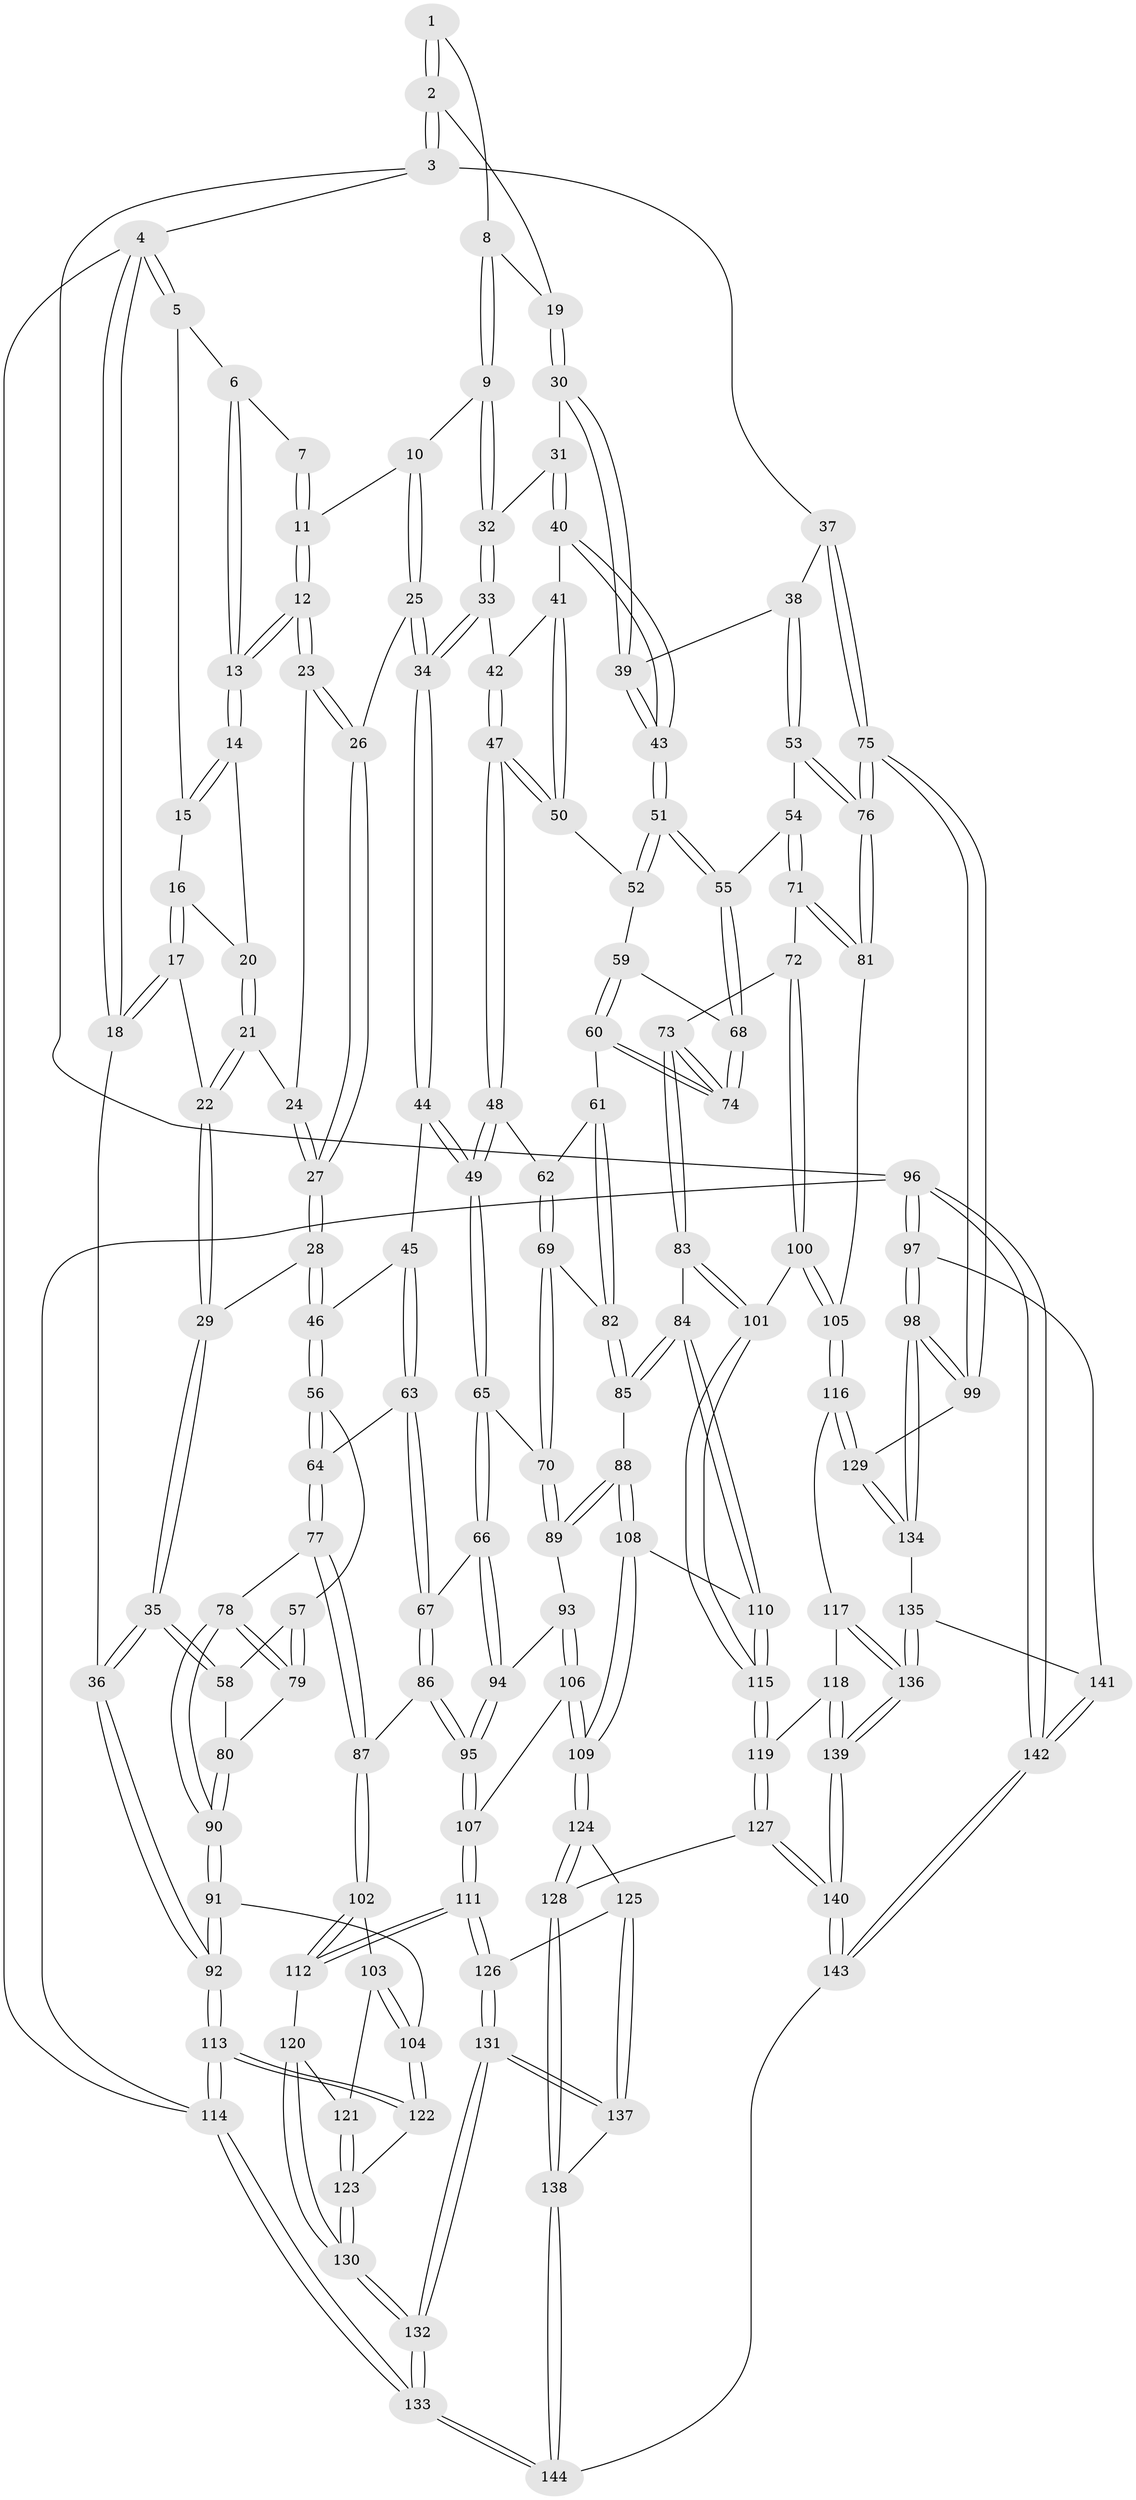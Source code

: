 // coarse degree distribution, {3: 0.13043478260869565, 6: 0.08695652173913043, 4: 0.391304347826087, 5: 0.391304347826087}
// Generated by graph-tools (version 1.1) at 2025/52/02/27/25 19:52:44]
// undirected, 144 vertices, 357 edges
graph export_dot {
graph [start="1"]
  node [color=gray90,style=filled];
  1 [pos="+0.6797750150953009+0"];
  2 [pos="+1+0"];
  3 [pos="+1+0"];
  4 [pos="+0+0"];
  5 [pos="+0+0"];
  6 [pos="+0.3752308476381702+0"];
  7 [pos="+0.4159182808512451+0"];
  8 [pos="+0.5987982889782852+0.0822234075302174"];
  9 [pos="+0.5715961392738677+0.1451524182605241"];
  10 [pos="+0.5099528082227935+0.10936253698960816"];
  11 [pos="+0.49018163688713695+0.09236698972392011"];
  12 [pos="+0.31256990488472436+0.15166448822248757"];
  13 [pos="+0.28640697648268987+0.10403502903792605"];
  14 [pos="+0.19789966826586042+0.09845709729678938"];
  15 [pos="+0.08066427978499084+0"];
  16 [pos="+0.07697023029899307+0.127746094380983"];
  17 [pos="+0.021615513400989463+0.18175766753712377"];
  18 [pos="+0+0.1790264249580344"];
  19 [pos="+0.8806105965452182+0.039314975895570516"];
  20 [pos="+0.18237988784011222+0.11059270716466922"];
  21 [pos="+0.14844367702808817+0.19053834801491548"];
  22 [pos="+0.053631732378167735+0.20159527328923257"];
  23 [pos="+0.3157237754358391+0.1800781774783946"];
  24 [pos="+0.16454604164086425+0.21554100093576894"];
  25 [pos="+0.37225944809233663+0.25552554905389957"];
  26 [pos="+0.31746318111727584+0.18622177269389142"];
  27 [pos="+0.16311367095155807+0.32665183017599314"];
  28 [pos="+0.15204479844141752+0.3474775475246964"];
  29 [pos="+0.14558820701890124+0.3458554504242731"];
  30 [pos="+0.833344477273361+0.1238934756100542"];
  31 [pos="+0.5964673027137215+0.18447227340002473"];
  32 [pos="+0.5884940911046846+0.1803390459661755"];
  33 [pos="+0.46983000530601887+0.2725181043488953"];
  34 [pos="+0.3812280651529132+0.2707430849702799"];
  35 [pos="+0+0.3943168018447393"];
  36 [pos="+0+0.3802352435070476"];
  37 [pos="+1+0"];
  38 [pos="+0.8882135921592453+0.31619096548557524"];
  39 [pos="+0.8305739175689991+0.2633033509206021"];
  40 [pos="+0.6373551001726545+0.28333037886115703"];
  41 [pos="+0.6126365413160488+0.3206718261787478"];
  42 [pos="+0.49900967332742474+0.3185130151816027"];
  43 [pos="+0.7432215060871459+0.3293545221938172"];
  44 [pos="+0.369855957675261+0.30602725129719094"];
  45 [pos="+0.182311427500064+0.3734881979814613"];
  46 [pos="+0.16316627859196103+0.3622069430354699"];
  47 [pos="+0.5220137957053055+0.40761925303003665"];
  48 [pos="+0.5068157102482143+0.4244984760062869"];
  49 [pos="+0.3804610612336678+0.41680862950790715"];
  50 [pos="+0.5906787930399887+0.39756408964838696"];
  51 [pos="+0.7332046273869881+0.4049035792893802"];
  52 [pos="+0.6018743593995506+0.4064725012401789"];
  53 [pos="+0.9592692163349958+0.41169805329730047"];
  54 [pos="+0.7487724268955829+0.4350783535223307"];
  55 [pos="+0.7421614440350988+0.4307715280877757"];
  56 [pos="+0.10424314141964719+0.4869469422522454"];
  57 [pos="+0.09173355463524994+0.4904175086650534"];
  58 [pos="+0.035157255125866385+0.48420097639387427"];
  59 [pos="+0.6102108104080982+0.4414568100390467"];
  60 [pos="+0.6112355485475005+0.5113056618231248"];
  61 [pos="+0.6094104984997426+0.5121000997507792"];
  62 [pos="+0.5091526054326505+0.4430568389885157"];
  63 [pos="+0.25926193994070174+0.4749605120779182"];
  64 [pos="+0.1542226565924352+0.5332441294859023"];
  65 [pos="+0.3442879960041916+0.4734122450327627"];
  66 [pos="+0.3151469717124114+0.49498497328799285"];
  67 [pos="+0.29239215124587636+0.4919793637870849"];
  68 [pos="+0.7036964649971479+0.4729019061694957"];
  69 [pos="+0.49808049813282396+0.517548304694381"];
  70 [pos="+0.4802979368358309+0.5357079200857905"];
  71 [pos="+0.8222444198543502+0.5611219118986233"];
  72 [pos="+0.7012185984541898+0.5804165914002055"];
  73 [pos="+0.6900542328816756+0.5751346577687546"];
  74 [pos="+0.6690813287099137+0.5266615058478081"];
  75 [pos="+1+0.529319540018925"];
  76 [pos="+1+0.5237121362161359"];
  77 [pos="+0.14350042149388215+0.5913153960075032"];
  78 [pos="+0.09357193175082591+0.5656758526088754"];
  79 [pos="+0.08084267169711211+0.5538841179614546"];
  80 [pos="+0.043823713475769174+0.5571979383080499"];
  81 [pos="+0.8469089285974659+0.5729641059469589"];
  82 [pos="+0.58044646842433+0.5378126135554575"];
  83 [pos="+0.6223313493175683+0.6269649771794074"];
  84 [pos="+0.6090598034491842+0.6323692274318583"];
  85 [pos="+0.5746393441782995+0.5998532767348188"];
  86 [pos="+0.2091177660140062+0.6126442325288604"];
  87 [pos="+0.14897540542677673+0.6141244181684189"];
  88 [pos="+0.49126155209545536+0.6113854379376484"];
  89 [pos="+0.47483222356435095+0.5886571495779997"];
  90 [pos="+0+0.6750151917100142"];
  91 [pos="+0+0.6781075872946853"];
  92 [pos="+0+0.667562035495387"];
  93 [pos="+0.37472974505701373+0.600849046391129"];
  94 [pos="+0.33069728797499254+0.5427206398663"];
  95 [pos="+0.26259269085403186+0.6617593623210272"];
  96 [pos="+1+1"];
  97 [pos="+1+1"];
  98 [pos="+1+0.8935913986909664"];
  99 [pos="+1+0.6650758737678061"];
  100 [pos="+0.7201866670700225+0.6620676138943951"];
  101 [pos="+0.6894933418559499+0.6713146682912251"];
  102 [pos="+0.1261440665363912+0.649868236638581"];
  103 [pos="+0.1250441418769368+0.6503971377120705"];
  104 [pos="+0+0.6786553533412149"];
  105 [pos="+0.7845729827332082+0.7133659441851409"];
  106 [pos="+0.3712252066156962+0.6531722070932395"];
  107 [pos="+0.266426075053599+0.6734639037493466"];
  108 [pos="+0.4855400427406847+0.7014918956648589"];
  109 [pos="+0.42554180787655427+0.7536174947332984"];
  110 [pos="+0.59315806452337+0.7085071419509513"];
  111 [pos="+0.25050561896974816+0.7442766316182918"];
  112 [pos="+0.21169599704909678+0.7342020690313368"];
  113 [pos="+0+1"];
  114 [pos="+0+1"];
  115 [pos="+0.6212789878896644+0.7439829275783875"];
  116 [pos="+0.7887275740365076+0.7479717429805135"];
  117 [pos="+0.7560023745542214+0.7822464925027586"];
  118 [pos="+0.6620353299267246+0.8250815325139687"];
  119 [pos="+0.6556687466413017+0.8268677304800298"];
  120 [pos="+0.13656307948025928+0.766580235814517"];
  121 [pos="+0.12370147636229505+0.7005481659680012"];
  122 [pos="+0.06524991025249673+0.7863813476725989"];
  123 [pos="+0.07213926877169666+0.790846882836481"];
  124 [pos="+0.417764654306707+0.7775873682972458"];
  125 [pos="+0.4097242656204287+0.7814036580360054"];
  126 [pos="+0.26214528101078044+0.7636521486710095"];
  127 [pos="+0.6489844393063691+0.8363330563751178"];
  128 [pos="+0.5393930631790835+0.881435810376636"];
  129 [pos="+0.9441182296443165+0.7770975793223892"];
  130 [pos="+0.09506843734730815+0.8092295681333403"];
  131 [pos="+0.16636110064955806+0.9932322643086832"];
  132 [pos="+0.1653712000689231+0.9941690989614665"];
  133 [pos="+0.02134825461342892+1"];
  134 [pos="+0.8958569063314596+0.9030605767308653"];
  135 [pos="+0.8958444692728624+0.9030862789101303"];
  136 [pos="+0.8470363757254512+0.921731312563455"];
  137 [pos="+0.34329805404498615+0.92104142139526"];
  138 [pos="+0.4999113747676275+1"];
  139 [pos="+0.8275407652126999+0.9442794610006325"];
  140 [pos="+0.7485992492681645+1"];
  141 [pos="+0.9239358204092097+0.9331414989699213"];
  142 [pos="+1+1"];
  143 [pos="+0.7325619853870149+1"];
  144 [pos="+0.5326946722740155+1"];
  1 -- 2;
  1 -- 2;
  1 -- 8;
  2 -- 3;
  2 -- 3;
  2 -- 19;
  3 -- 4;
  3 -- 37;
  3 -- 96;
  4 -- 5;
  4 -- 5;
  4 -- 18;
  4 -- 18;
  4 -- 114;
  5 -- 6;
  5 -- 15;
  6 -- 7;
  6 -- 13;
  6 -- 13;
  7 -- 11;
  7 -- 11;
  8 -- 9;
  8 -- 9;
  8 -- 19;
  9 -- 10;
  9 -- 32;
  9 -- 32;
  10 -- 11;
  10 -- 25;
  10 -- 25;
  11 -- 12;
  11 -- 12;
  12 -- 13;
  12 -- 13;
  12 -- 23;
  12 -- 23;
  13 -- 14;
  13 -- 14;
  14 -- 15;
  14 -- 15;
  14 -- 20;
  15 -- 16;
  16 -- 17;
  16 -- 17;
  16 -- 20;
  17 -- 18;
  17 -- 18;
  17 -- 22;
  18 -- 36;
  19 -- 30;
  19 -- 30;
  20 -- 21;
  20 -- 21;
  21 -- 22;
  21 -- 22;
  21 -- 24;
  22 -- 29;
  22 -- 29;
  23 -- 24;
  23 -- 26;
  23 -- 26;
  24 -- 27;
  24 -- 27;
  25 -- 26;
  25 -- 34;
  25 -- 34;
  26 -- 27;
  26 -- 27;
  27 -- 28;
  27 -- 28;
  28 -- 29;
  28 -- 46;
  28 -- 46;
  29 -- 35;
  29 -- 35;
  30 -- 31;
  30 -- 39;
  30 -- 39;
  31 -- 32;
  31 -- 40;
  31 -- 40;
  32 -- 33;
  32 -- 33;
  33 -- 34;
  33 -- 34;
  33 -- 42;
  34 -- 44;
  34 -- 44;
  35 -- 36;
  35 -- 36;
  35 -- 58;
  35 -- 58;
  36 -- 92;
  36 -- 92;
  37 -- 38;
  37 -- 75;
  37 -- 75;
  38 -- 39;
  38 -- 53;
  38 -- 53;
  39 -- 43;
  39 -- 43;
  40 -- 41;
  40 -- 43;
  40 -- 43;
  41 -- 42;
  41 -- 50;
  41 -- 50;
  42 -- 47;
  42 -- 47;
  43 -- 51;
  43 -- 51;
  44 -- 45;
  44 -- 49;
  44 -- 49;
  45 -- 46;
  45 -- 63;
  45 -- 63;
  46 -- 56;
  46 -- 56;
  47 -- 48;
  47 -- 48;
  47 -- 50;
  47 -- 50;
  48 -- 49;
  48 -- 49;
  48 -- 62;
  49 -- 65;
  49 -- 65;
  50 -- 52;
  51 -- 52;
  51 -- 52;
  51 -- 55;
  51 -- 55;
  52 -- 59;
  53 -- 54;
  53 -- 76;
  53 -- 76;
  54 -- 55;
  54 -- 71;
  54 -- 71;
  55 -- 68;
  55 -- 68;
  56 -- 57;
  56 -- 64;
  56 -- 64;
  57 -- 58;
  57 -- 79;
  57 -- 79;
  58 -- 80;
  59 -- 60;
  59 -- 60;
  59 -- 68;
  60 -- 61;
  60 -- 74;
  60 -- 74;
  61 -- 62;
  61 -- 82;
  61 -- 82;
  62 -- 69;
  62 -- 69;
  63 -- 64;
  63 -- 67;
  63 -- 67;
  64 -- 77;
  64 -- 77;
  65 -- 66;
  65 -- 66;
  65 -- 70;
  66 -- 67;
  66 -- 94;
  66 -- 94;
  67 -- 86;
  67 -- 86;
  68 -- 74;
  68 -- 74;
  69 -- 70;
  69 -- 70;
  69 -- 82;
  70 -- 89;
  70 -- 89;
  71 -- 72;
  71 -- 81;
  71 -- 81;
  72 -- 73;
  72 -- 100;
  72 -- 100;
  73 -- 74;
  73 -- 74;
  73 -- 83;
  73 -- 83;
  75 -- 76;
  75 -- 76;
  75 -- 99;
  75 -- 99;
  76 -- 81;
  76 -- 81;
  77 -- 78;
  77 -- 87;
  77 -- 87;
  78 -- 79;
  78 -- 79;
  78 -- 90;
  78 -- 90;
  79 -- 80;
  80 -- 90;
  80 -- 90;
  81 -- 105;
  82 -- 85;
  82 -- 85;
  83 -- 84;
  83 -- 101;
  83 -- 101;
  84 -- 85;
  84 -- 85;
  84 -- 110;
  84 -- 110;
  85 -- 88;
  86 -- 87;
  86 -- 95;
  86 -- 95;
  87 -- 102;
  87 -- 102;
  88 -- 89;
  88 -- 89;
  88 -- 108;
  88 -- 108;
  89 -- 93;
  90 -- 91;
  90 -- 91;
  91 -- 92;
  91 -- 92;
  91 -- 104;
  92 -- 113;
  92 -- 113;
  93 -- 94;
  93 -- 106;
  93 -- 106;
  94 -- 95;
  94 -- 95;
  95 -- 107;
  95 -- 107;
  96 -- 97;
  96 -- 97;
  96 -- 142;
  96 -- 142;
  96 -- 114;
  97 -- 98;
  97 -- 98;
  97 -- 141;
  98 -- 99;
  98 -- 99;
  98 -- 134;
  98 -- 134;
  99 -- 129;
  100 -- 101;
  100 -- 105;
  100 -- 105;
  101 -- 115;
  101 -- 115;
  102 -- 103;
  102 -- 112;
  102 -- 112;
  103 -- 104;
  103 -- 104;
  103 -- 121;
  104 -- 122;
  104 -- 122;
  105 -- 116;
  105 -- 116;
  106 -- 107;
  106 -- 109;
  106 -- 109;
  107 -- 111;
  107 -- 111;
  108 -- 109;
  108 -- 109;
  108 -- 110;
  109 -- 124;
  109 -- 124;
  110 -- 115;
  110 -- 115;
  111 -- 112;
  111 -- 112;
  111 -- 126;
  111 -- 126;
  112 -- 120;
  113 -- 114;
  113 -- 114;
  113 -- 122;
  113 -- 122;
  114 -- 133;
  114 -- 133;
  115 -- 119;
  115 -- 119;
  116 -- 117;
  116 -- 129;
  116 -- 129;
  117 -- 118;
  117 -- 136;
  117 -- 136;
  118 -- 119;
  118 -- 139;
  118 -- 139;
  119 -- 127;
  119 -- 127;
  120 -- 121;
  120 -- 130;
  120 -- 130;
  121 -- 123;
  121 -- 123;
  122 -- 123;
  123 -- 130;
  123 -- 130;
  124 -- 125;
  124 -- 128;
  124 -- 128;
  125 -- 126;
  125 -- 137;
  125 -- 137;
  126 -- 131;
  126 -- 131;
  127 -- 128;
  127 -- 140;
  127 -- 140;
  128 -- 138;
  128 -- 138;
  129 -- 134;
  129 -- 134;
  130 -- 132;
  130 -- 132;
  131 -- 132;
  131 -- 132;
  131 -- 137;
  131 -- 137;
  132 -- 133;
  132 -- 133;
  133 -- 144;
  133 -- 144;
  134 -- 135;
  135 -- 136;
  135 -- 136;
  135 -- 141;
  136 -- 139;
  136 -- 139;
  137 -- 138;
  138 -- 144;
  138 -- 144;
  139 -- 140;
  139 -- 140;
  140 -- 143;
  140 -- 143;
  141 -- 142;
  141 -- 142;
  142 -- 143;
  142 -- 143;
  143 -- 144;
}
